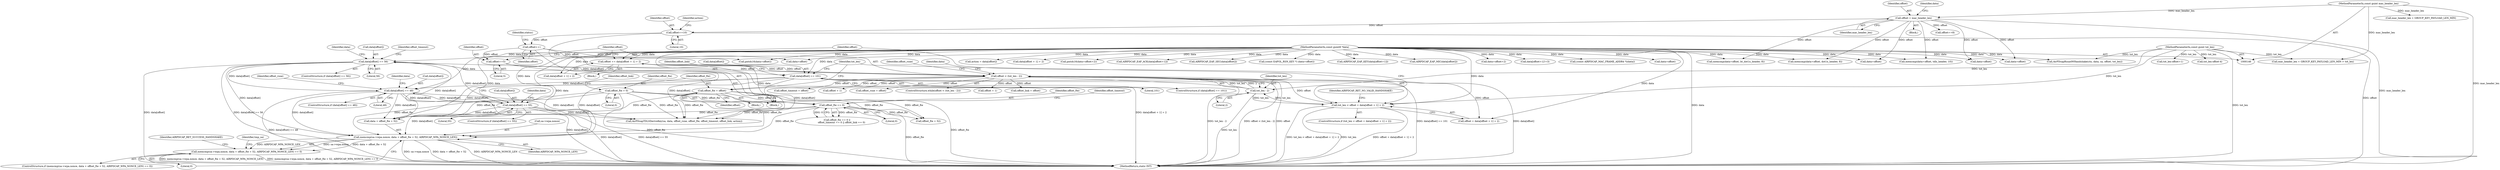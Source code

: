 digraph "0_wireshark_9b0b20b8d5f8c9f7839d58ff6c5900f7e19283b4@API" {
"1000719" [label="(Call,memcmp(sa->wpa.nonce, data + offset_fte + 52, AIRPDCAP_WPA_NONCE_LEN))"];
"1000578" [label="(Call,data[offset] == 56)"];
"1000567" [label="(Call,data[offset] == 55)"];
"1000556" [label="(Call,data[offset] == 48)"];
"1000589" [label="(Call,data[offset] == 101)"];
"1000148" [label="(MethodParameterIn,const guint8 *data)"];
"1000628" [label="(Call,offset_fte == 0)"];
"1000488" [label="(Call,offset_fte = 0)"];
"1000573" [label="(Call,offset_fte = offset)"];
"1000549" [label="(Call,offset < (tot_len - 2))"];
"1000613" [label="(Call,offset += data[offset + 1] + 2)"];
"1000545" [label="(Call,offset+=5)"];
"1000526" [label="(Call,offset++)"];
"1000503" [label="(Call,offset+=10)"];
"1000174" [label="(Call,offset = mac_header_len)"];
"1000149" [label="(MethodParameterIn,const guint mac_header_len)"];
"1000551" [label="(Call,tot_len - 2)"];
"1000599" [label="(Call,tot_len < offset + data[offset + 1] + 2)"];
"1000150" [label="(MethodParameterIn,const guint tot_len)"];
"1000718" [label="(Call,memcmp(sa->wpa.nonce, data + offset_fte + 52, AIRPDCAP_WPA_NONCE_LEN) == 0)"];
"1000574" [label="(Identifier,offset_fte)"];
"1000527" [label="(Identifier,offset)"];
"1000182" [label="(Identifier,data)"];
"1000575" [label="(Identifier,offset)"];
"1000734" [label="(Identifier,AIRPDCAP_RET_SUCCESS_HANDSHAKE)"];
"1000221" [label="(Call,data+offset+2)"];
"1000568" [label="(Call,data[offset])"];
"1000556" [label="(Call,data[offset] == 48)"];
"1000598" [label="(ControlStructure,if (tot_len < offset + data[offset + 1] + 2))"];
"1000478" [label="(Block,)"];
"1000204" [label="(Call,data[offset+1]!=3)"];
"1000599" [label="(Call,tot_len < offset + data[offset + 1] + 2)"];
"1000463" [label="(Call,tot_len-offset+1)"];
"1000555" [label="(ControlStructure,if (data[offset] == 48))"];
"1000545" [label="(Call,offset+=5)"];
"1000175" [label="(Identifier,offset)"];
"1000571" [label="(Literal,55)"];
"1000488" [label="(Call,offset_fte = 0)"];
"1000588" [label="(ControlStructure,if (data[offset] == 101))"];
"1000612" [label="(Identifier,AIRPDCAP_RET_NO_VALID_HANDSHAKE)"];
"1000585" [label="(Identifier,offset_timeout)"];
"1000504" [label="(Identifier,offset)"];
"1000596" [label="(Identifier,offset_link)"];
"1000584" [label="(Call,offset_timeout = offset)"];
"1000784" [label="(MethodReturn,static INT)"];
"1000613" [label="(Call,offset += data[offset + 1] + 2)"];
"1000625" [label="(Identifier,offset_rsne)"];
"1000507" [label="(Identifier,action)"];
"1000382" [label="(Call,(const AIRPDCAP_MAC_FRAME_ADDR4 *)(data))"];
"1000148" [label="(MethodParameterIn,const guint8 *data)"];
"1000554" [label="(Block,)"];
"1000739" [label="(Identifier,tmp_sa)"];
"1000577" [label="(ControlStructure,if (data[offset] == 56))"];
"1000549" [label="(Call,offset < (tot_len - 2))"];
"1000606" [label="(Call,offset + 1)"];
"1000629" [label="(Identifier,offset_fte)"];
"1000569" [label="(Identifier,data)"];
"1000200" [label="(Call,offset+=8)"];
"1000505" [label="(Literal,10)"];
"1000150" [label="(MethodParameterIn,const guint tot_len)"];
"1000189" [label="(Call,data+offset)"];
"1000229" [label="(Call,tot_len-offset-4)"];
"1000591" [label="(Identifier,data)"];
"1000546" [label="(Identifier,offset)"];
"1000725" [label="(Call,data + offset_fte + 52)"];
"1000628" [label="(Call,offset_fte == 0)"];
"1000727" [label="(Call,offset_fte + 52)"];
"1000253" [label="(Call,data+offset)"];
"1000600" [label="(Identifier,tot_len)"];
"1000718" [label="(Call,memcmp(sa->wpa.nonce, data + offset_fte + 52, AIRPDCAP_WPA_NONCE_LEN) == 0)"];
"1000582" [label="(Literal,56)"];
"1000552" [label="(Identifier,tot_len)"];
"1000730" [label="(Identifier,AIRPDCAP_WPA_NONCE_LEN)"];
"1000615" [label="(Call,data[offset + 1] + 2)"];
"1000627" [label="(Call,offset_fte == 0 ||\n            offset_timeout == 0 || offset_link == 0)"];
"1000493" [label="(Identifier,offset_link)"];
"1000506" [label="(Call,action = data[offset])"];
"1000551" [label="(Call,tot_len - 2)"];
"1000580" [label="(Identifier,data)"];
"1000562" [label="(Call,offset_rsne = offset)"];
"1000603" [label="(Call,data[offset + 1] + 2)"];
"1000220" [label="(Call,pntoh16(data+offset+2))"];
"1000566" [label="(ControlStructure,if (data[offset] == 55))"];
"1000578" [label="(Call,data[offset] == 56)"];
"1000589" [label="(Call,data[offset] == 101)"];
"1000188" [label="(Call,memcmp(data+offset, bt_dot1x_header, 8))"];
"1000176" [label="(Identifier,mac_header_len)"];
"1000547" [label="(Literal,5)"];
"1000180" [label="(Call,memcmp(data+offset, dot1x_header, 8))"];
"1000601" [label="(Call,offset + data[offset + 1] + 2)"];
"1000630" [label="(Literal,0)"];
"1000331" [label="(Call,AIRPDCAP_EAP_ACK(data[offset+1]))"];
"1000346" [label="(Call,AIRPDCAP_EAP_SEC(data[offset]))"];
"1000548" [label="(ControlStructure,while(offset < (tot_len - 2)))"];
"1000526" [label="(Call,offset++)"];
"1000558" [label="(Identifier,data)"];
"1000618" [label="(Call,offset + 1)"];
"1000503" [label="(Call,offset+=10)"];
"1000550" [label="(Identifier,offset)"];
"1000471" [label="(Call,memcmp(data+offset, tdls_header, 10))"];
"1000595" [label="(Call,offset_link = offset)"];
"1000633" [label="(Identifier,offset_timeout)"];
"1000731" [label="(Literal,0)"];
"1000181" [label="(Call,data+offset)"];
"1000251" [label="(Call,(const EAPOL_RSN_KEY *) (data+offset))"];
"1000573" [label="(Call,offset_fte = offset)"];
"1000490" [label="(Literal,0)"];
"1000567" [label="(Call,data[offset] == 55)"];
"1000553" [label="(Literal,2)"];
"1000530" [label="(Call,pntoh16(data+offset))"];
"1000307" [label="(Call,mac_header_len + GROUP_KEY_PAYLOAD_LEN_MIN > tot_len)"];
"1000760" [label="(Call,AirPDcapTDLSDeriveKey(sa, data, offset_rsne, offset_fte, offset_timeout, offset_link, action))"];
"1000560" [label="(Literal,48)"];
"1000529" [label="(Identifier,status)"];
"1000149" [label="(MethodParameterIn,const guint mac_header_len)"];
"1000579" [label="(Call,data[offset])"];
"1000322" [label="(Call,AIRPDCAP_EAP_KEY(data[offset+1]))"];
"1000717" [label="(ControlStructure,if (memcmp(sa->wpa.nonce, data + offset_fte + 52, AIRPDCAP_WPA_NONCE_LEN) == 0))"];
"1000152" [label="(Block,)"];
"1000174" [label="(Call,offset = mac_header_len)"];
"1000614" [label="(Identifier,offset)"];
"1000308" [label="(Call,mac_header_len + GROUP_KEY_PAYLOAD_LEN_MIN)"];
"1000472" [label="(Call,data+offset)"];
"1000720" [label="(Call,sa->wpa.nonce)"];
"1000557" [label="(Call,data[offset])"];
"1000340" [label="(Call,AIRPDCAP_EAP_MIC(data[offset]))"];
"1000531" [label="(Call,data+offset)"];
"1000593" [label="(Literal,101)"];
"1000590" [label="(Call,data[offset])"];
"1000563" [label="(Identifier,offset_rsne)"];
"1000719" [label="(Call,memcmp(sa->wpa.nonce, data + offset_fte + 52, AIRPDCAP_WPA_NONCE_LEN))"];
"1000297" [label="(Call,AirPDcapRsna4WHandshake(ctx, data, sa, offset, tot_len))"];
"1000489" [label="(Identifier,offset_fte)"];
"1000572" [label="(Block,)"];
"1000719" -> "1000718"  [label="AST: "];
"1000719" -> "1000730"  [label="CFG: "];
"1000720" -> "1000719"  [label="AST: "];
"1000725" -> "1000719"  [label="AST: "];
"1000730" -> "1000719"  [label="AST: "];
"1000731" -> "1000719"  [label="CFG: "];
"1000719" -> "1000784"  [label="DDG: AIRPDCAP_WPA_NONCE_LEN"];
"1000719" -> "1000784"  [label="DDG: sa->wpa.nonce"];
"1000719" -> "1000784"  [label="DDG: data + offset_fte + 52"];
"1000719" -> "1000718"  [label="DDG: sa->wpa.nonce"];
"1000719" -> "1000718"  [label="DDG: data + offset_fte + 52"];
"1000719" -> "1000718"  [label="DDG: AIRPDCAP_WPA_NONCE_LEN"];
"1000578" -> "1000719"  [label="DDG: data[offset]"];
"1000567" -> "1000719"  [label="DDG: data[offset]"];
"1000589" -> "1000719"  [label="DDG: data[offset]"];
"1000556" -> "1000719"  [label="DDG: data[offset]"];
"1000148" -> "1000719"  [label="DDG: data"];
"1000628" -> "1000719"  [label="DDG: offset_fte"];
"1000488" -> "1000719"  [label="DDG: offset_fte"];
"1000573" -> "1000719"  [label="DDG: offset_fte"];
"1000578" -> "1000577"  [label="AST: "];
"1000578" -> "1000582"  [label="CFG: "];
"1000579" -> "1000578"  [label="AST: "];
"1000582" -> "1000578"  [label="AST: "];
"1000585" -> "1000578"  [label="CFG: "];
"1000591" -> "1000578"  [label="CFG: "];
"1000578" -> "1000784"  [label="DDG: data[offset]"];
"1000578" -> "1000784"  [label="DDG: data[offset] == 56"];
"1000578" -> "1000556"  [label="DDG: data[offset]"];
"1000567" -> "1000578"  [label="DDG: data[offset]"];
"1000148" -> "1000578"  [label="DDG: data"];
"1000578" -> "1000589"  [label="DDG: data[offset]"];
"1000578" -> "1000725"  [label="DDG: data[offset]"];
"1000578" -> "1000760"  [label="DDG: data[offset]"];
"1000567" -> "1000566"  [label="AST: "];
"1000567" -> "1000571"  [label="CFG: "];
"1000568" -> "1000567"  [label="AST: "];
"1000571" -> "1000567"  [label="AST: "];
"1000574" -> "1000567"  [label="CFG: "];
"1000580" -> "1000567"  [label="CFG: "];
"1000567" -> "1000784"  [label="DDG: data[offset]"];
"1000567" -> "1000784"  [label="DDG: data[offset] == 55"];
"1000567" -> "1000556"  [label="DDG: data[offset]"];
"1000556" -> "1000567"  [label="DDG: data[offset]"];
"1000148" -> "1000567"  [label="DDG: data"];
"1000567" -> "1000725"  [label="DDG: data[offset]"];
"1000567" -> "1000760"  [label="DDG: data[offset]"];
"1000556" -> "1000555"  [label="AST: "];
"1000556" -> "1000560"  [label="CFG: "];
"1000557" -> "1000556"  [label="AST: "];
"1000560" -> "1000556"  [label="AST: "];
"1000563" -> "1000556"  [label="CFG: "];
"1000569" -> "1000556"  [label="CFG: "];
"1000556" -> "1000784"  [label="DDG: data[offset]"];
"1000556" -> "1000784"  [label="DDG: data[offset] == 48"];
"1000589" -> "1000556"  [label="DDG: data[offset]"];
"1000148" -> "1000556"  [label="DDG: data"];
"1000556" -> "1000725"  [label="DDG: data[offset]"];
"1000556" -> "1000760"  [label="DDG: data[offset]"];
"1000589" -> "1000588"  [label="AST: "];
"1000589" -> "1000593"  [label="CFG: "];
"1000590" -> "1000589"  [label="AST: "];
"1000593" -> "1000589"  [label="AST: "];
"1000596" -> "1000589"  [label="CFG: "];
"1000600" -> "1000589"  [label="CFG: "];
"1000589" -> "1000784"  [label="DDG: data[offset] == 101"];
"1000589" -> "1000784"  [label="DDG: data[offset]"];
"1000148" -> "1000589"  [label="DDG: data"];
"1000589" -> "1000725"  [label="DDG: data[offset]"];
"1000589" -> "1000760"  [label="DDG: data[offset]"];
"1000148" -> "1000146"  [label="AST: "];
"1000148" -> "1000784"  [label="DDG: data"];
"1000148" -> "1000180"  [label="DDG: data"];
"1000148" -> "1000181"  [label="DDG: data"];
"1000148" -> "1000188"  [label="DDG: data"];
"1000148" -> "1000189"  [label="DDG: data"];
"1000148" -> "1000204"  [label="DDG: data"];
"1000148" -> "1000220"  [label="DDG: data"];
"1000148" -> "1000221"  [label="DDG: data"];
"1000148" -> "1000251"  [label="DDG: data"];
"1000148" -> "1000253"  [label="DDG: data"];
"1000148" -> "1000297"  [label="DDG: data"];
"1000148" -> "1000322"  [label="DDG: data"];
"1000148" -> "1000331"  [label="DDG: data"];
"1000148" -> "1000340"  [label="DDG: data"];
"1000148" -> "1000346"  [label="DDG: data"];
"1000148" -> "1000382"  [label="DDG: data"];
"1000148" -> "1000471"  [label="DDG: data"];
"1000148" -> "1000472"  [label="DDG: data"];
"1000148" -> "1000506"  [label="DDG: data"];
"1000148" -> "1000530"  [label="DDG: data"];
"1000148" -> "1000531"  [label="DDG: data"];
"1000148" -> "1000599"  [label="DDG: data"];
"1000148" -> "1000601"  [label="DDG: data"];
"1000148" -> "1000603"  [label="DDG: data"];
"1000148" -> "1000613"  [label="DDG: data"];
"1000148" -> "1000615"  [label="DDG: data"];
"1000148" -> "1000725"  [label="DDG: data"];
"1000148" -> "1000760"  [label="DDG: data"];
"1000628" -> "1000627"  [label="AST: "];
"1000628" -> "1000630"  [label="CFG: "];
"1000629" -> "1000628"  [label="AST: "];
"1000630" -> "1000628"  [label="AST: "];
"1000633" -> "1000628"  [label="CFG: "];
"1000627" -> "1000628"  [label="CFG: "];
"1000628" -> "1000784"  [label="DDG: offset_fte"];
"1000628" -> "1000627"  [label="DDG: offset_fte"];
"1000628" -> "1000627"  [label="DDG: 0"];
"1000488" -> "1000628"  [label="DDG: offset_fte"];
"1000573" -> "1000628"  [label="DDG: offset_fte"];
"1000628" -> "1000725"  [label="DDG: offset_fte"];
"1000628" -> "1000727"  [label="DDG: offset_fte"];
"1000628" -> "1000760"  [label="DDG: offset_fte"];
"1000488" -> "1000478"  [label="AST: "];
"1000488" -> "1000490"  [label="CFG: "];
"1000489" -> "1000488"  [label="AST: "];
"1000490" -> "1000488"  [label="AST: "];
"1000493" -> "1000488"  [label="CFG: "];
"1000488" -> "1000784"  [label="DDG: offset_fte"];
"1000488" -> "1000725"  [label="DDG: offset_fte"];
"1000488" -> "1000727"  [label="DDG: offset_fte"];
"1000488" -> "1000760"  [label="DDG: offset_fte"];
"1000573" -> "1000572"  [label="AST: "];
"1000573" -> "1000575"  [label="CFG: "];
"1000574" -> "1000573"  [label="AST: "];
"1000575" -> "1000573"  [label="AST: "];
"1000600" -> "1000573"  [label="CFG: "];
"1000573" -> "1000784"  [label="DDG: offset_fte"];
"1000549" -> "1000573"  [label="DDG: offset"];
"1000573" -> "1000725"  [label="DDG: offset_fte"];
"1000573" -> "1000727"  [label="DDG: offset_fte"];
"1000573" -> "1000760"  [label="DDG: offset_fte"];
"1000549" -> "1000548"  [label="AST: "];
"1000549" -> "1000551"  [label="CFG: "];
"1000550" -> "1000549"  [label="AST: "];
"1000551" -> "1000549"  [label="AST: "];
"1000558" -> "1000549"  [label="CFG: "];
"1000625" -> "1000549"  [label="CFG: "];
"1000549" -> "1000784"  [label="DDG: offset"];
"1000549" -> "1000784"  [label="DDG: tot_len - 2"];
"1000549" -> "1000784"  [label="DDG: offset < (tot_len - 2)"];
"1000613" -> "1000549"  [label="DDG: offset"];
"1000545" -> "1000549"  [label="DDG: offset"];
"1000551" -> "1000549"  [label="DDG: tot_len"];
"1000551" -> "1000549"  [label="DDG: 2"];
"1000549" -> "1000562"  [label="DDG: offset"];
"1000549" -> "1000584"  [label="DDG: offset"];
"1000549" -> "1000595"  [label="DDG: offset"];
"1000549" -> "1000599"  [label="DDG: offset"];
"1000549" -> "1000601"  [label="DDG: offset"];
"1000549" -> "1000606"  [label="DDG: offset"];
"1000549" -> "1000613"  [label="DDG: offset"];
"1000549" -> "1000618"  [label="DDG: offset"];
"1000613" -> "1000554"  [label="AST: "];
"1000613" -> "1000615"  [label="CFG: "];
"1000614" -> "1000613"  [label="AST: "];
"1000615" -> "1000613"  [label="AST: "];
"1000550" -> "1000613"  [label="CFG: "];
"1000613" -> "1000784"  [label="DDG: data[offset + 1] + 2"];
"1000545" -> "1000478"  [label="AST: "];
"1000545" -> "1000547"  [label="CFG: "];
"1000546" -> "1000545"  [label="AST: "];
"1000547" -> "1000545"  [label="AST: "];
"1000550" -> "1000545"  [label="CFG: "];
"1000526" -> "1000545"  [label="DDG: offset"];
"1000526" -> "1000478"  [label="AST: "];
"1000526" -> "1000527"  [label="CFG: "];
"1000527" -> "1000526"  [label="AST: "];
"1000529" -> "1000526"  [label="CFG: "];
"1000503" -> "1000526"  [label="DDG: offset"];
"1000526" -> "1000530"  [label="DDG: offset"];
"1000526" -> "1000531"  [label="DDG: offset"];
"1000503" -> "1000478"  [label="AST: "];
"1000503" -> "1000505"  [label="CFG: "];
"1000504" -> "1000503"  [label="AST: "];
"1000505" -> "1000503"  [label="AST: "];
"1000507" -> "1000503"  [label="CFG: "];
"1000503" -> "1000784"  [label="DDG: offset"];
"1000174" -> "1000503"  [label="DDG: offset"];
"1000174" -> "1000152"  [label="AST: "];
"1000174" -> "1000176"  [label="CFG: "];
"1000175" -> "1000174"  [label="AST: "];
"1000176" -> "1000174"  [label="AST: "];
"1000182" -> "1000174"  [label="CFG: "];
"1000174" -> "1000784"  [label="DDG: mac_header_len"];
"1000149" -> "1000174"  [label="DDG: mac_header_len"];
"1000174" -> "1000180"  [label="DDG: offset"];
"1000174" -> "1000181"  [label="DDG: offset"];
"1000174" -> "1000188"  [label="DDG: offset"];
"1000174" -> "1000189"  [label="DDG: offset"];
"1000174" -> "1000200"  [label="DDG: offset"];
"1000174" -> "1000471"  [label="DDG: offset"];
"1000174" -> "1000472"  [label="DDG: offset"];
"1000149" -> "1000146"  [label="AST: "];
"1000149" -> "1000784"  [label="DDG: mac_header_len"];
"1000149" -> "1000307"  [label="DDG: mac_header_len"];
"1000149" -> "1000308"  [label="DDG: mac_header_len"];
"1000551" -> "1000553"  [label="CFG: "];
"1000552" -> "1000551"  [label="AST: "];
"1000553" -> "1000551"  [label="AST: "];
"1000551" -> "1000784"  [label="DDG: tot_len"];
"1000599" -> "1000551"  [label="DDG: tot_len"];
"1000150" -> "1000551"  [label="DDG: tot_len"];
"1000551" -> "1000599"  [label="DDG: tot_len"];
"1000599" -> "1000598"  [label="AST: "];
"1000599" -> "1000601"  [label="CFG: "];
"1000600" -> "1000599"  [label="AST: "];
"1000601" -> "1000599"  [label="AST: "];
"1000612" -> "1000599"  [label="CFG: "];
"1000614" -> "1000599"  [label="CFG: "];
"1000599" -> "1000784"  [label="DDG: tot_len < offset + data[offset + 1] + 2"];
"1000599" -> "1000784"  [label="DDG: tot_len"];
"1000599" -> "1000784"  [label="DDG: offset + data[offset + 1] + 2"];
"1000150" -> "1000599"  [label="DDG: tot_len"];
"1000150" -> "1000146"  [label="AST: "];
"1000150" -> "1000784"  [label="DDG: tot_len"];
"1000150" -> "1000229"  [label="DDG: tot_len"];
"1000150" -> "1000297"  [label="DDG: tot_len"];
"1000150" -> "1000307"  [label="DDG: tot_len"];
"1000150" -> "1000463"  [label="DDG: tot_len"];
"1000718" -> "1000717"  [label="AST: "];
"1000718" -> "1000731"  [label="CFG: "];
"1000731" -> "1000718"  [label="AST: "];
"1000734" -> "1000718"  [label="CFG: "];
"1000739" -> "1000718"  [label="CFG: "];
"1000718" -> "1000784"  [label="DDG: memcmp(sa->wpa.nonce, data + offset_fte + 52, AIRPDCAP_WPA_NONCE_LEN)"];
"1000718" -> "1000784"  [label="DDG: memcmp(sa->wpa.nonce, data + offset_fte + 52, AIRPDCAP_WPA_NONCE_LEN) == 0"];
}
